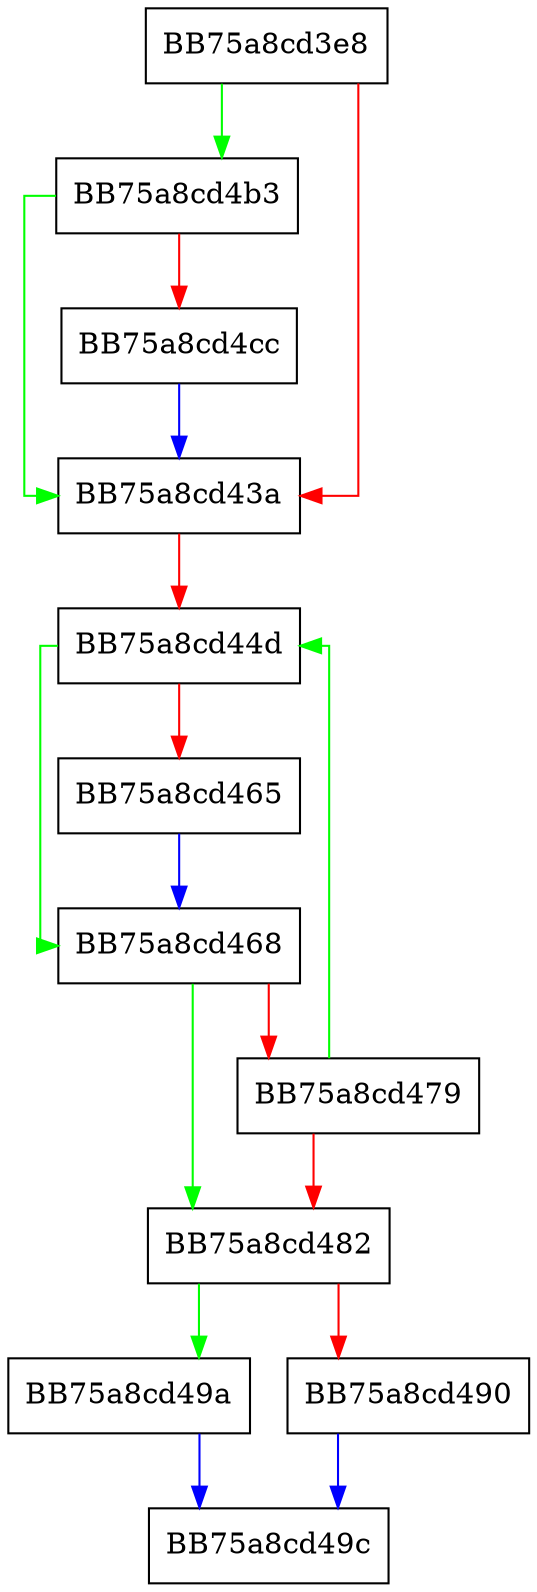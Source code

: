 digraph get_dll_id {
  node [shape="box"];
  graph [splines=ortho];
  BB75a8cd3e8 -> BB75a8cd4b3 [color="green"];
  BB75a8cd3e8 -> BB75a8cd43a [color="red"];
  BB75a8cd43a -> BB75a8cd44d [color="red"];
  BB75a8cd44d -> BB75a8cd468 [color="green"];
  BB75a8cd44d -> BB75a8cd465 [color="red"];
  BB75a8cd465 -> BB75a8cd468 [color="blue"];
  BB75a8cd468 -> BB75a8cd482 [color="green"];
  BB75a8cd468 -> BB75a8cd479 [color="red"];
  BB75a8cd479 -> BB75a8cd44d [color="green"];
  BB75a8cd479 -> BB75a8cd482 [color="red"];
  BB75a8cd482 -> BB75a8cd49a [color="green"];
  BB75a8cd482 -> BB75a8cd490 [color="red"];
  BB75a8cd490 -> BB75a8cd49c [color="blue"];
  BB75a8cd49a -> BB75a8cd49c [color="blue"];
  BB75a8cd4b3 -> BB75a8cd43a [color="green"];
  BB75a8cd4b3 -> BB75a8cd4cc [color="red"];
  BB75a8cd4cc -> BB75a8cd43a [color="blue"];
}